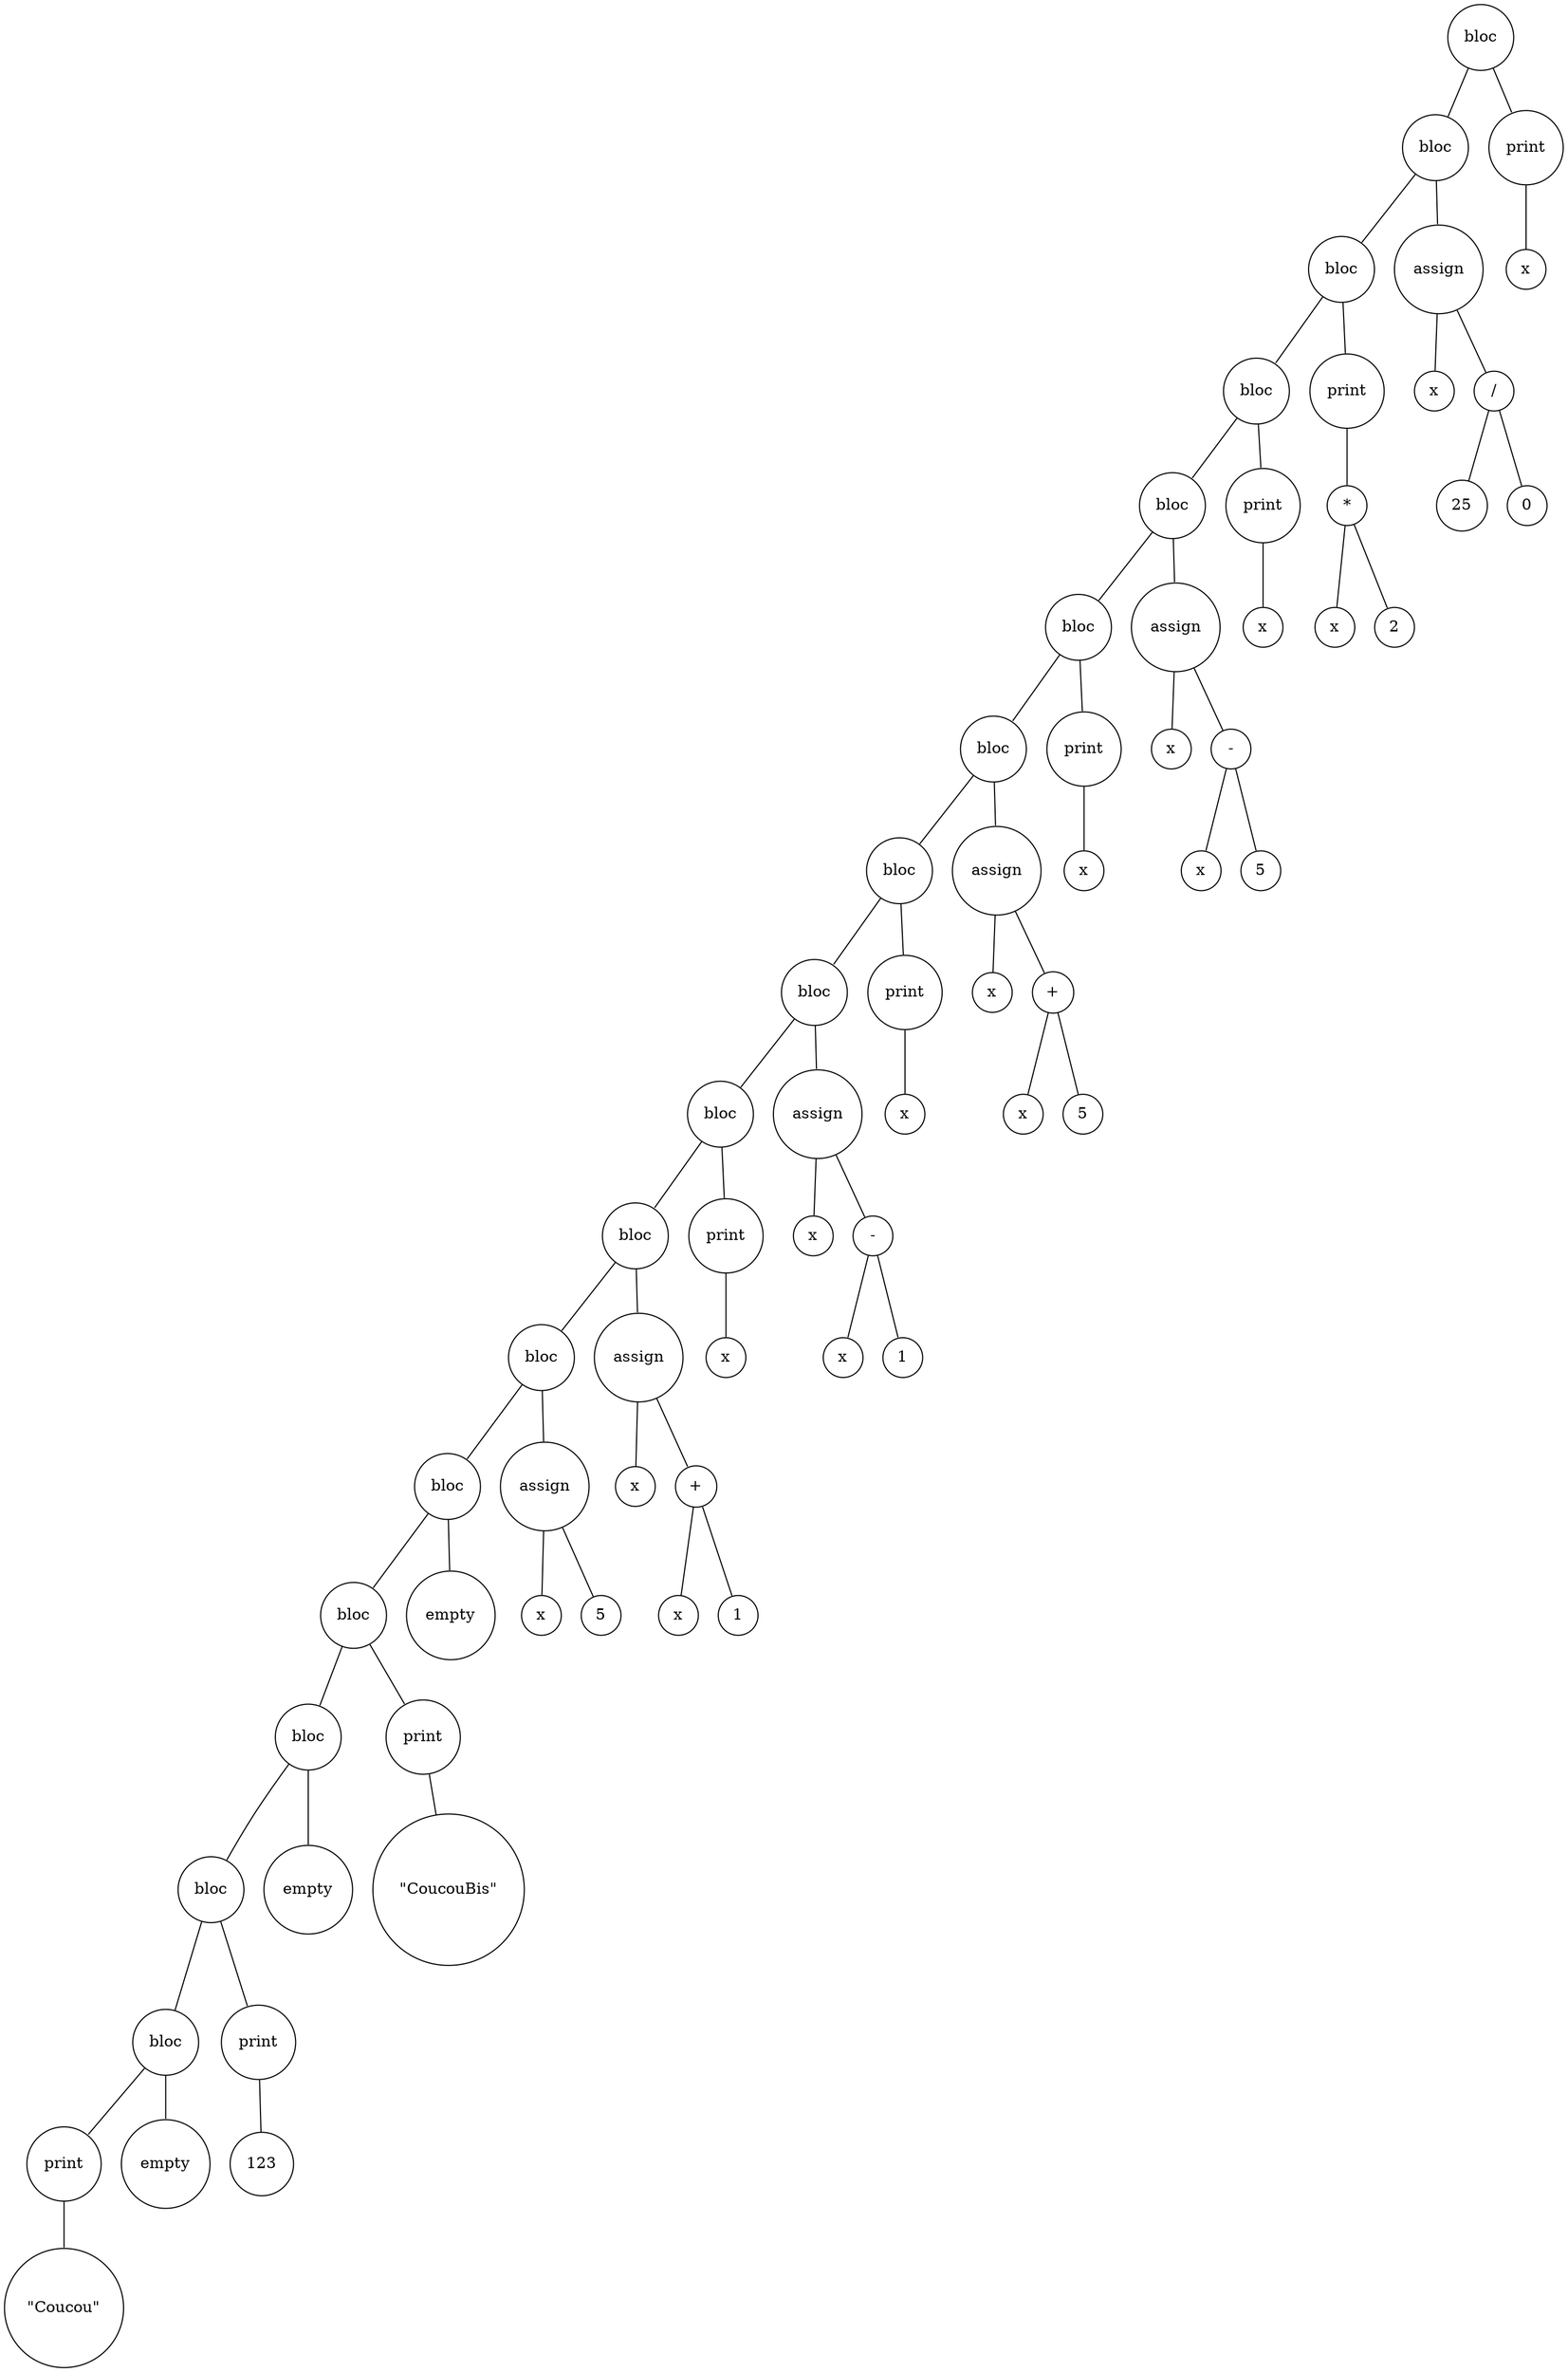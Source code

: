 digraph {
	node [shape=circle]
	"8753e6fd-536d-40ea-a772-30967f94df18" [label=bloc]
	"c75d0b30-1cf6-43dd-b393-2720aa523f5e" [label=bloc]
	"865b444e-7eed-45e4-8de5-155ec688ff8f" [label=bloc]
	"bc69e3c4-47fc-4dd8-b038-0e144686befc" [label=bloc]
	"8d0b4a3c-ae24-41d7-9c14-81ee04fd3ef8" [label=bloc]
	"ec50c56a-dd80-4b19-aebb-a3a8cc1fa321" [label=bloc]
	"3ed724c9-8dc8-43c6-99bc-84e8b87c5945" [label=bloc]
	"afbf3f87-7d60-44e5-b87d-7e5fd9dea77d" [label=bloc]
	"65621630-b8ad-4cf9-a7b2-fad03ab99ffe" [label=bloc]
	"e032adb1-022b-4a72-8d72-bb1ee456cead" [label=bloc]
	"0d80dd56-5a96-4c4a-a51e-c5111e6550b7" [label=bloc]
	"91142646-a034-4b3e-a2ab-18e1daefd3b8" [label=bloc]
	"e382b6fe-80d2-4690-8e63-7c145ed59d4c" [label=bloc]
	"7fb24c45-58ca-4e92-9286-45f3685e59f0" [label=bloc]
	"f8355ca2-2efb-4ce7-bb3f-659d5e5b9bae" [label=bloc]
	"c9400c71-161c-4e92-ba87-00de8e6c4411" [label=bloc]
	"bd1fb737-337c-4e47-9493-1fe0bae5f969" [label=bloc]
	"836da969-e0ac-4d6f-acb2-51d22b9a3596" [label=print]
	"5e442609-de1f-4b79-b886-727fba8fdd79" [label="\"Coucou\""]
	"836da969-e0ac-4d6f-acb2-51d22b9a3596" -> "5e442609-de1f-4b79-b886-727fba8fdd79" [arrowsize=0]
	"bd1fb737-337c-4e47-9493-1fe0bae5f969" -> "836da969-e0ac-4d6f-acb2-51d22b9a3596" [arrowsize=0]
	"c6c114db-1612-4026-bdb4-f288ab67062b" [label=empty]
	"bd1fb737-337c-4e47-9493-1fe0bae5f969" -> "c6c114db-1612-4026-bdb4-f288ab67062b" [arrowsize=0]
	"c9400c71-161c-4e92-ba87-00de8e6c4411" -> "bd1fb737-337c-4e47-9493-1fe0bae5f969" [arrowsize=0]
	"0c7882f0-6a2f-4e4e-846b-775bb2bd2d36" [label=print]
	"2efab900-1fd6-4ddf-b78c-f84f94949cfe" [label=123]
	"0c7882f0-6a2f-4e4e-846b-775bb2bd2d36" -> "2efab900-1fd6-4ddf-b78c-f84f94949cfe" [arrowsize=0]
	"c9400c71-161c-4e92-ba87-00de8e6c4411" -> "0c7882f0-6a2f-4e4e-846b-775bb2bd2d36" [arrowsize=0]
	"f8355ca2-2efb-4ce7-bb3f-659d5e5b9bae" -> "c9400c71-161c-4e92-ba87-00de8e6c4411" [arrowsize=0]
	"166ca56c-710c-4c8d-81c3-de03d4c058b6" [label=empty]
	"f8355ca2-2efb-4ce7-bb3f-659d5e5b9bae" -> "166ca56c-710c-4c8d-81c3-de03d4c058b6" [arrowsize=0]
	"7fb24c45-58ca-4e92-9286-45f3685e59f0" -> "f8355ca2-2efb-4ce7-bb3f-659d5e5b9bae" [arrowsize=0]
	"c8c917a8-324e-4882-bbd8-033a3e4a2e96" [label=print]
	"4b54e1a8-b303-4829-8ae1-637dabd4ecca" [label="\"CoucouBis\""]
	"c8c917a8-324e-4882-bbd8-033a3e4a2e96" -> "4b54e1a8-b303-4829-8ae1-637dabd4ecca" [arrowsize=0]
	"7fb24c45-58ca-4e92-9286-45f3685e59f0" -> "c8c917a8-324e-4882-bbd8-033a3e4a2e96" [arrowsize=0]
	"e382b6fe-80d2-4690-8e63-7c145ed59d4c" -> "7fb24c45-58ca-4e92-9286-45f3685e59f0" [arrowsize=0]
	"2bb6ddea-17fe-4055-a49c-5e4b36883c6d" [label=empty]
	"e382b6fe-80d2-4690-8e63-7c145ed59d4c" -> "2bb6ddea-17fe-4055-a49c-5e4b36883c6d" [arrowsize=0]
	"91142646-a034-4b3e-a2ab-18e1daefd3b8" -> "e382b6fe-80d2-4690-8e63-7c145ed59d4c" [arrowsize=0]
	"376d890c-a1f4-40e7-ad1a-f30afbe92fd5" [label=assign]
	"0f8a4aa2-9bd9-441b-9b68-5d981d999f84" [label=x]
	"376d890c-a1f4-40e7-ad1a-f30afbe92fd5" -> "0f8a4aa2-9bd9-441b-9b68-5d981d999f84" [arrowsize=0]
	"ba4b6901-ef0f-4909-b82c-79a7cc45d77a" [label=5]
	"376d890c-a1f4-40e7-ad1a-f30afbe92fd5" -> "ba4b6901-ef0f-4909-b82c-79a7cc45d77a" [arrowsize=0]
	"91142646-a034-4b3e-a2ab-18e1daefd3b8" -> "376d890c-a1f4-40e7-ad1a-f30afbe92fd5" [arrowsize=0]
	"0d80dd56-5a96-4c4a-a51e-c5111e6550b7" -> "91142646-a034-4b3e-a2ab-18e1daefd3b8" [arrowsize=0]
	"33267c47-dff7-45ae-be9d-a8a40a2972bc" [label=assign]
	"0ade16b5-e691-4f77-8771-1c55f4d23046" [label=x]
	"33267c47-dff7-45ae-be9d-a8a40a2972bc" -> "0ade16b5-e691-4f77-8771-1c55f4d23046" [arrowsize=0]
	"3b9a5d6a-7782-4329-a21d-2dab8da453fe" [label="+"]
	"5dd79f4c-a2ea-4ab9-8c35-20c5d191eb08" [label=x]
	"3b9a5d6a-7782-4329-a21d-2dab8da453fe" -> "5dd79f4c-a2ea-4ab9-8c35-20c5d191eb08" [arrowsize=0]
	"94868e99-819d-4455-8243-d93837853d0f" [label=1]
	"3b9a5d6a-7782-4329-a21d-2dab8da453fe" -> "94868e99-819d-4455-8243-d93837853d0f" [arrowsize=0]
	"33267c47-dff7-45ae-be9d-a8a40a2972bc" -> "3b9a5d6a-7782-4329-a21d-2dab8da453fe" [arrowsize=0]
	"0d80dd56-5a96-4c4a-a51e-c5111e6550b7" -> "33267c47-dff7-45ae-be9d-a8a40a2972bc" [arrowsize=0]
	"e032adb1-022b-4a72-8d72-bb1ee456cead" -> "0d80dd56-5a96-4c4a-a51e-c5111e6550b7" [arrowsize=0]
	"29f27848-8a1b-46a5-a0a4-bed97a38a4ad" [label=print]
	"5e379827-2da0-4cd1-903a-249112643b0d" [label=x]
	"29f27848-8a1b-46a5-a0a4-bed97a38a4ad" -> "5e379827-2da0-4cd1-903a-249112643b0d" [arrowsize=0]
	"e032adb1-022b-4a72-8d72-bb1ee456cead" -> "29f27848-8a1b-46a5-a0a4-bed97a38a4ad" [arrowsize=0]
	"65621630-b8ad-4cf9-a7b2-fad03ab99ffe" -> "e032adb1-022b-4a72-8d72-bb1ee456cead" [arrowsize=0]
	"32688639-312f-4453-ad3b-7be064583648" [label=assign]
	"2d7c5dc2-d51a-4a0d-a176-02ea0fe47063" [label=x]
	"32688639-312f-4453-ad3b-7be064583648" -> "2d7c5dc2-d51a-4a0d-a176-02ea0fe47063" [arrowsize=0]
	"c3eb4b7a-d339-416f-b660-670d2582f4dd" [label="-"]
	"2605753b-5e5c-48b5-b486-c40f94d4567f" [label=x]
	"c3eb4b7a-d339-416f-b660-670d2582f4dd" -> "2605753b-5e5c-48b5-b486-c40f94d4567f" [arrowsize=0]
	"315b6741-8337-47f6-83d1-f67b695c7e7b" [label=1]
	"c3eb4b7a-d339-416f-b660-670d2582f4dd" -> "315b6741-8337-47f6-83d1-f67b695c7e7b" [arrowsize=0]
	"32688639-312f-4453-ad3b-7be064583648" -> "c3eb4b7a-d339-416f-b660-670d2582f4dd" [arrowsize=0]
	"65621630-b8ad-4cf9-a7b2-fad03ab99ffe" -> "32688639-312f-4453-ad3b-7be064583648" [arrowsize=0]
	"afbf3f87-7d60-44e5-b87d-7e5fd9dea77d" -> "65621630-b8ad-4cf9-a7b2-fad03ab99ffe" [arrowsize=0]
	"a28bf51d-6f38-4d16-b468-bfb63d2885b0" [label=print]
	"173ecd3e-d99c-49c7-a818-94713b3e8054" [label=x]
	"a28bf51d-6f38-4d16-b468-bfb63d2885b0" -> "173ecd3e-d99c-49c7-a818-94713b3e8054" [arrowsize=0]
	"afbf3f87-7d60-44e5-b87d-7e5fd9dea77d" -> "a28bf51d-6f38-4d16-b468-bfb63d2885b0" [arrowsize=0]
	"3ed724c9-8dc8-43c6-99bc-84e8b87c5945" -> "afbf3f87-7d60-44e5-b87d-7e5fd9dea77d" [arrowsize=0]
	"01109c29-e973-4533-a0ac-50f84d216c18" [label=assign]
	"73e01903-3a2d-4fb6-b35c-e36cdfb20bda" [label=x]
	"01109c29-e973-4533-a0ac-50f84d216c18" -> "73e01903-3a2d-4fb6-b35c-e36cdfb20bda" [arrowsize=0]
	"7acc9210-9fa0-4a87-abbc-b2b7dcf03afd" [label="+"]
	"84136ecb-85f5-41c3-ab3b-421aa7f03601" [label=x]
	"7acc9210-9fa0-4a87-abbc-b2b7dcf03afd" -> "84136ecb-85f5-41c3-ab3b-421aa7f03601" [arrowsize=0]
	"0c32967c-d456-4c5a-91d2-2b8e45ebe155" [label=5]
	"7acc9210-9fa0-4a87-abbc-b2b7dcf03afd" -> "0c32967c-d456-4c5a-91d2-2b8e45ebe155" [arrowsize=0]
	"01109c29-e973-4533-a0ac-50f84d216c18" -> "7acc9210-9fa0-4a87-abbc-b2b7dcf03afd" [arrowsize=0]
	"3ed724c9-8dc8-43c6-99bc-84e8b87c5945" -> "01109c29-e973-4533-a0ac-50f84d216c18" [arrowsize=0]
	"ec50c56a-dd80-4b19-aebb-a3a8cc1fa321" -> "3ed724c9-8dc8-43c6-99bc-84e8b87c5945" [arrowsize=0]
	"18457eee-78b7-4559-97e4-47b1ce59a1ff" [label=print]
	"08b5c6ab-47f1-4640-899e-33822808b0f0" [label=x]
	"18457eee-78b7-4559-97e4-47b1ce59a1ff" -> "08b5c6ab-47f1-4640-899e-33822808b0f0" [arrowsize=0]
	"ec50c56a-dd80-4b19-aebb-a3a8cc1fa321" -> "18457eee-78b7-4559-97e4-47b1ce59a1ff" [arrowsize=0]
	"8d0b4a3c-ae24-41d7-9c14-81ee04fd3ef8" -> "ec50c56a-dd80-4b19-aebb-a3a8cc1fa321" [arrowsize=0]
	"ed410de0-29ae-471d-813c-46bcdbb68e98" [label=assign]
	"1f17f0e3-7d9b-4f33-b593-89d16d563ab3" [label=x]
	"ed410de0-29ae-471d-813c-46bcdbb68e98" -> "1f17f0e3-7d9b-4f33-b593-89d16d563ab3" [arrowsize=0]
	"2aaeee46-2a7a-4aa1-a340-c2f9846b354a" [label="-"]
	"2d324dca-59d6-4cd9-a4cc-ba34b3051875" [label=x]
	"2aaeee46-2a7a-4aa1-a340-c2f9846b354a" -> "2d324dca-59d6-4cd9-a4cc-ba34b3051875" [arrowsize=0]
	"7d6545ba-341c-49f3-9794-3ad0b074cac1" [label=5]
	"2aaeee46-2a7a-4aa1-a340-c2f9846b354a" -> "7d6545ba-341c-49f3-9794-3ad0b074cac1" [arrowsize=0]
	"ed410de0-29ae-471d-813c-46bcdbb68e98" -> "2aaeee46-2a7a-4aa1-a340-c2f9846b354a" [arrowsize=0]
	"8d0b4a3c-ae24-41d7-9c14-81ee04fd3ef8" -> "ed410de0-29ae-471d-813c-46bcdbb68e98" [arrowsize=0]
	"bc69e3c4-47fc-4dd8-b038-0e144686befc" -> "8d0b4a3c-ae24-41d7-9c14-81ee04fd3ef8" [arrowsize=0]
	"87ff6349-d93a-4fc5-938b-4f782ac426bd" [label=print]
	"347162c5-d8cd-4ad2-a958-b82bd71b22de" [label=x]
	"87ff6349-d93a-4fc5-938b-4f782ac426bd" -> "347162c5-d8cd-4ad2-a958-b82bd71b22de" [arrowsize=0]
	"bc69e3c4-47fc-4dd8-b038-0e144686befc" -> "87ff6349-d93a-4fc5-938b-4f782ac426bd" [arrowsize=0]
	"865b444e-7eed-45e4-8de5-155ec688ff8f" -> "bc69e3c4-47fc-4dd8-b038-0e144686befc" [arrowsize=0]
	"d9fddc8d-4c19-4148-a2aa-f611a4e0d640" [label=print]
	"ee583554-be99-427e-a2b7-b3061ad329e4" [label="*"]
	"1216f12f-e567-4eb2-85a7-d16d94686f34" [label=x]
	"ee583554-be99-427e-a2b7-b3061ad329e4" -> "1216f12f-e567-4eb2-85a7-d16d94686f34" [arrowsize=0]
	"b195e420-d3ec-49b2-82ca-7913267e9544" [label=2]
	"ee583554-be99-427e-a2b7-b3061ad329e4" -> "b195e420-d3ec-49b2-82ca-7913267e9544" [arrowsize=0]
	"d9fddc8d-4c19-4148-a2aa-f611a4e0d640" -> "ee583554-be99-427e-a2b7-b3061ad329e4" [arrowsize=0]
	"865b444e-7eed-45e4-8de5-155ec688ff8f" -> "d9fddc8d-4c19-4148-a2aa-f611a4e0d640" [arrowsize=0]
	"c75d0b30-1cf6-43dd-b393-2720aa523f5e" -> "865b444e-7eed-45e4-8de5-155ec688ff8f" [arrowsize=0]
	"a4bb80aa-28e9-4ec6-a111-90d8b0624bd6" [label=assign]
	"c7aaa9dd-9346-4258-a1c8-ab253a9742f0" [label=x]
	"a4bb80aa-28e9-4ec6-a111-90d8b0624bd6" -> "c7aaa9dd-9346-4258-a1c8-ab253a9742f0" [arrowsize=0]
	"d18cabf1-c7dc-414e-8440-44d97e2446fd" [label="/"]
	"ae04431d-d233-4f64-a8e0-40e38d5a2396" [label=25]
	"d18cabf1-c7dc-414e-8440-44d97e2446fd" -> "ae04431d-d233-4f64-a8e0-40e38d5a2396" [arrowsize=0]
	"90dbc4bd-b26b-4dec-9078-5118eac2799d" [label=0]
	"d18cabf1-c7dc-414e-8440-44d97e2446fd" -> "90dbc4bd-b26b-4dec-9078-5118eac2799d" [arrowsize=0]
	"a4bb80aa-28e9-4ec6-a111-90d8b0624bd6" -> "d18cabf1-c7dc-414e-8440-44d97e2446fd" [arrowsize=0]
	"c75d0b30-1cf6-43dd-b393-2720aa523f5e" -> "a4bb80aa-28e9-4ec6-a111-90d8b0624bd6" [arrowsize=0]
	"8753e6fd-536d-40ea-a772-30967f94df18" -> "c75d0b30-1cf6-43dd-b393-2720aa523f5e" [arrowsize=0]
	"b377ba0f-02cf-424f-aebc-02993db6424f" [label=print]
	"a8d59a72-52b3-4d04-9880-76075c047188" [label=x]
	"b377ba0f-02cf-424f-aebc-02993db6424f" -> "a8d59a72-52b3-4d04-9880-76075c047188" [arrowsize=0]
	"8753e6fd-536d-40ea-a772-30967f94df18" -> "b377ba0f-02cf-424f-aebc-02993db6424f" [arrowsize=0]
}
